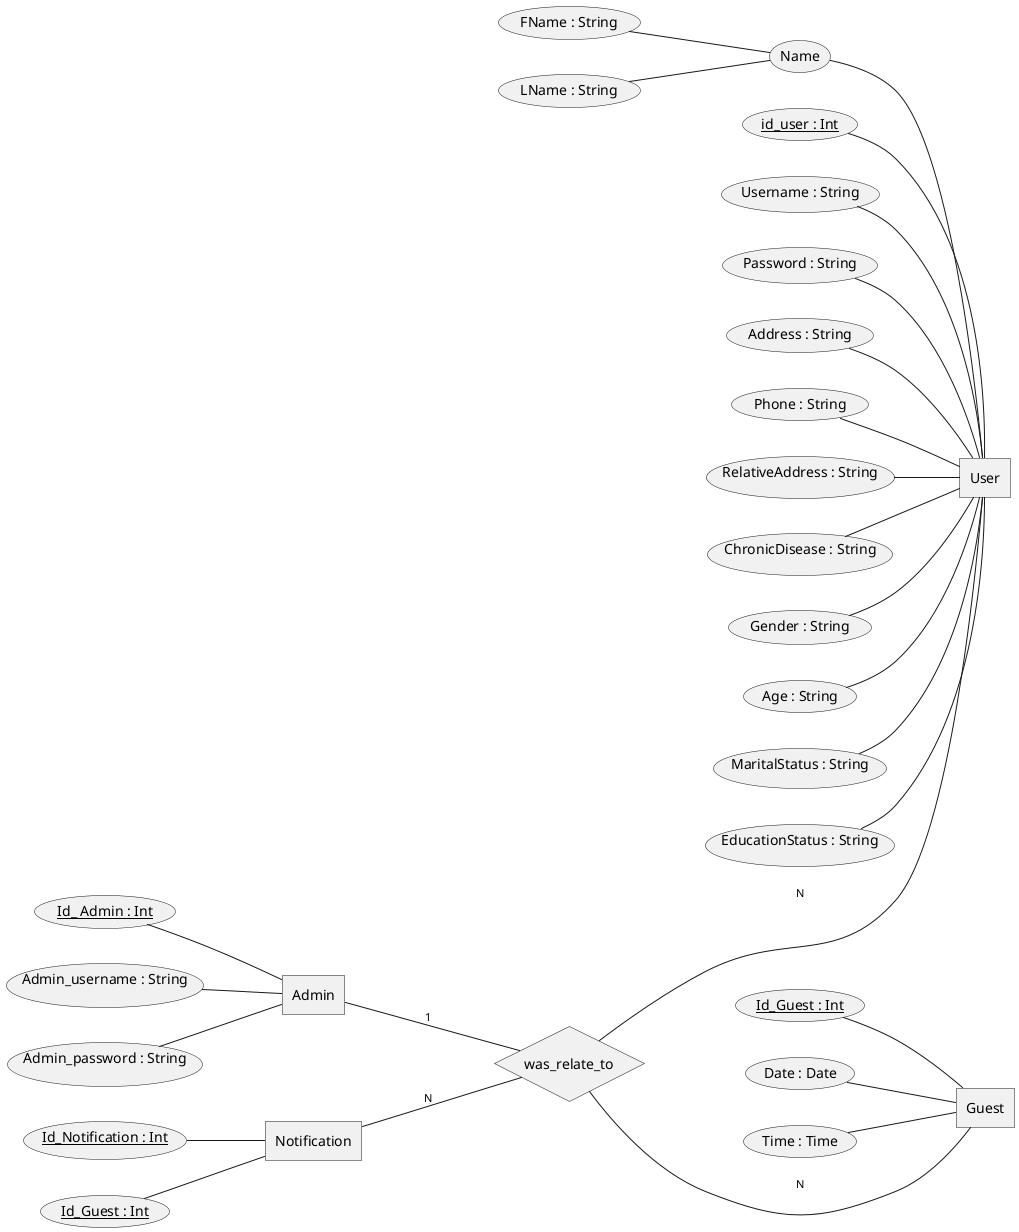 @startchen

left to right direction

entity User {
 Name{
 FName : String
 LName : String

}
 id_user : Int <<key>>
 Username : String
 Password : String
 Address : String
 Phone : String
 RelativeAddress : String
 ChronicDisease : String
 Gender : String
 Age : String
 MaritalStatus : String
 EducationStatus : String
}
entity Admin {
 Id_ Admin : Int <<key>>
 Admin_username : String
 Admin_password : String
}
entity Guest {
 Id_Guest : Int <<key>>
 Date : Date
 Time : Time

}
entity Notification{
Id_Notification : Int <<key>>
Id_Guest : Int <<key>>

}
relationship was_relate_to {

}


Admin -1- was_relate_to
 was_relate_to -N- User
was_relate_to -N- Guest
Notification -N- was_relate_to


@endchen